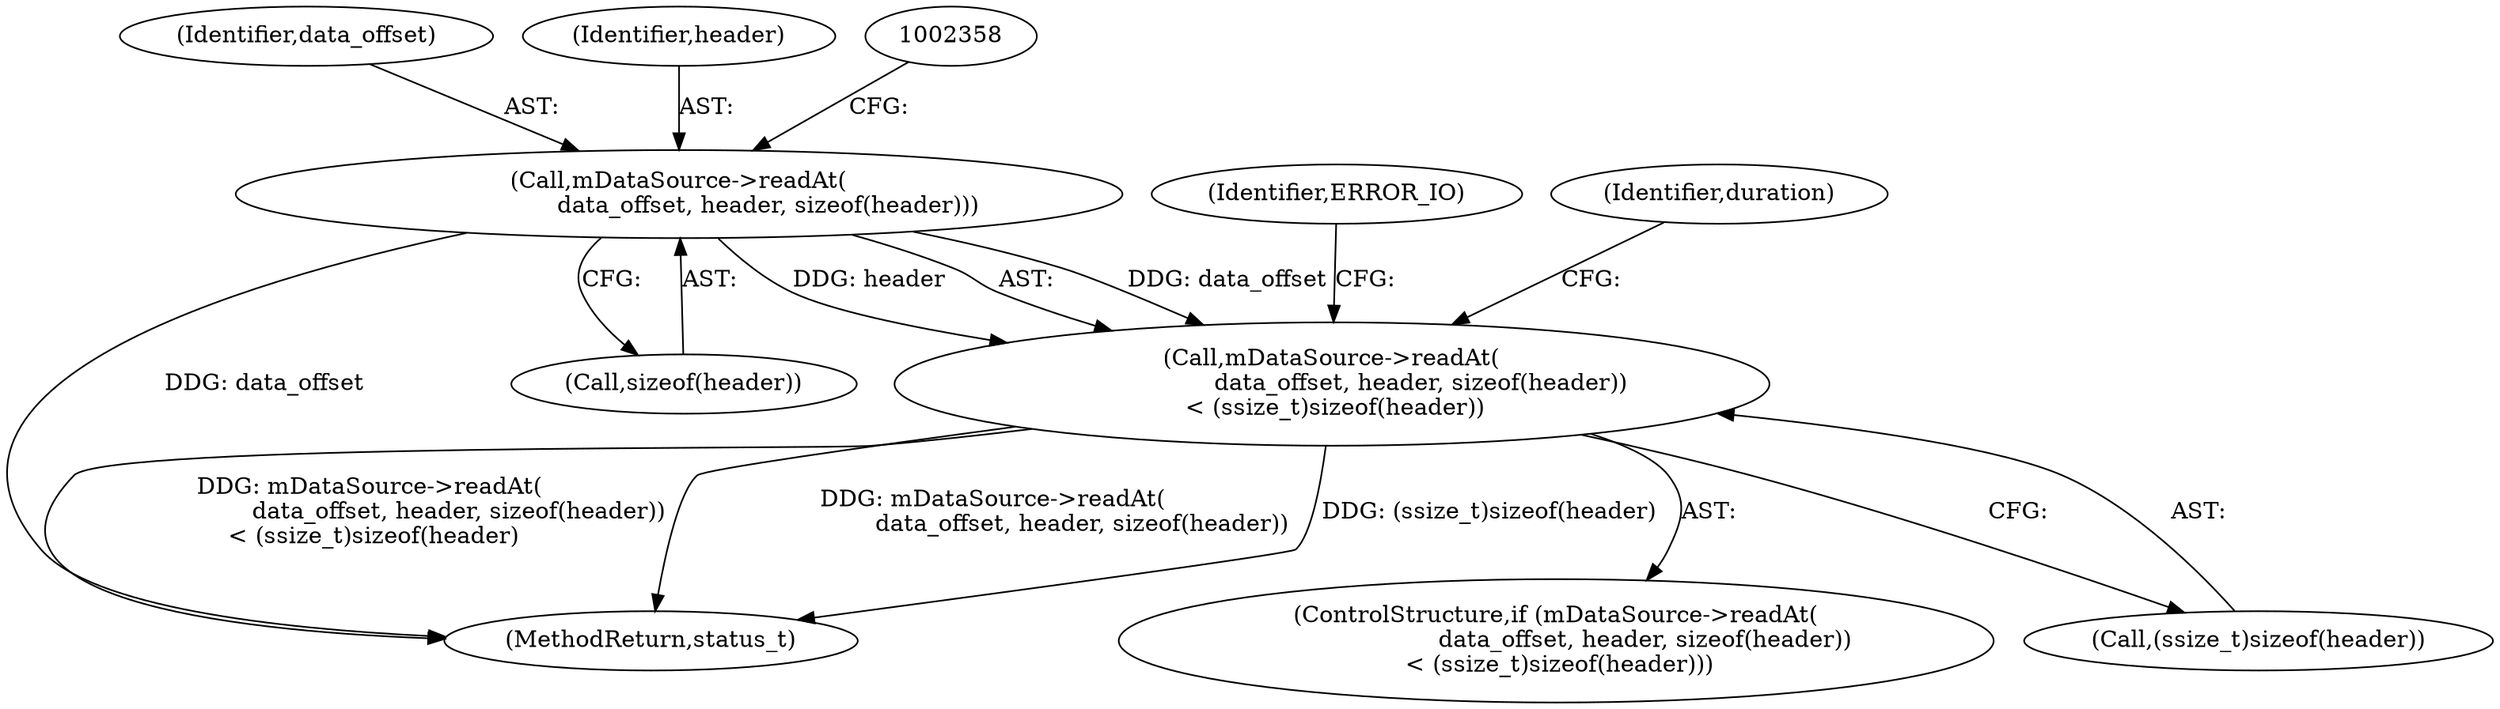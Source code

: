 digraph "0_Android_463a6f807e187828442949d1924e143cf07778c6@API" {
"1002351" [label="(Call,mDataSource->readAt(\n                        data_offset, header, sizeof(header))\n < (ssize_t)sizeof(header))"];
"1002352" [label="(Call,mDataSource->readAt(\n                        data_offset, header, sizeof(header)))"];
"1002351" [label="(Call,mDataSource->readAt(\n                        data_offset, header, sizeof(header))\n < (ssize_t)sizeof(header))"];
"1002353" [label="(Identifier,data_offset)"];
"1002363" [label="(Identifier,ERROR_IO)"];
"1002352" [label="(Call,mDataSource->readAt(\n                        data_offset, header, sizeof(header)))"];
"1002918" [label="(MethodReturn,status_t)"];
"1002350" [label="(ControlStructure,if (mDataSource->readAt(\n                        data_offset, header, sizeof(header))\n < (ssize_t)sizeof(header)))"];
"1002367" [label="(Identifier,duration)"];
"1002355" [label="(Call,sizeof(header))"];
"1002354" [label="(Identifier,header)"];
"1002357" [label="(Call,(ssize_t)sizeof(header))"];
"1002351" -> "1002350"  [label="AST: "];
"1002351" -> "1002357"  [label="CFG: "];
"1002352" -> "1002351"  [label="AST: "];
"1002357" -> "1002351"  [label="AST: "];
"1002363" -> "1002351"  [label="CFG: "];
"1002367" -> "1002351"  [label="CFG: "];
"1002351" -> "1002918"  [label="DDG: (ssize_t)sizeof(header)"];
"1002351" -> "1002918"  [label="DDG: mDataSource->readAt(\n                        data_offset, header, sizeof(header))\n < (ssize_t)sizeof(header)"];
"1002351" -> "1002918"  [label="DDG: mDataSource->readAt(\n                        data_offset, header, sizeof(header))"];
"1002352" -> "1002351"  [label="DDG: data_offset"];
"1002352" -> "1002351"  [label="DDG: header"];
"1002352" -> "1002355"  [label="CFG: "];
"1002353" -> "1002352"  [label="AST: "];
"1002354" -> "1002352"  [label="AST: "];
"1002355" -> "1002352"  [label="AST: "];
"1002358" -> "1002352"  [label="CFG: "];
"1002352" -> "1002918"  [label="DDG: data_offset"];
}
